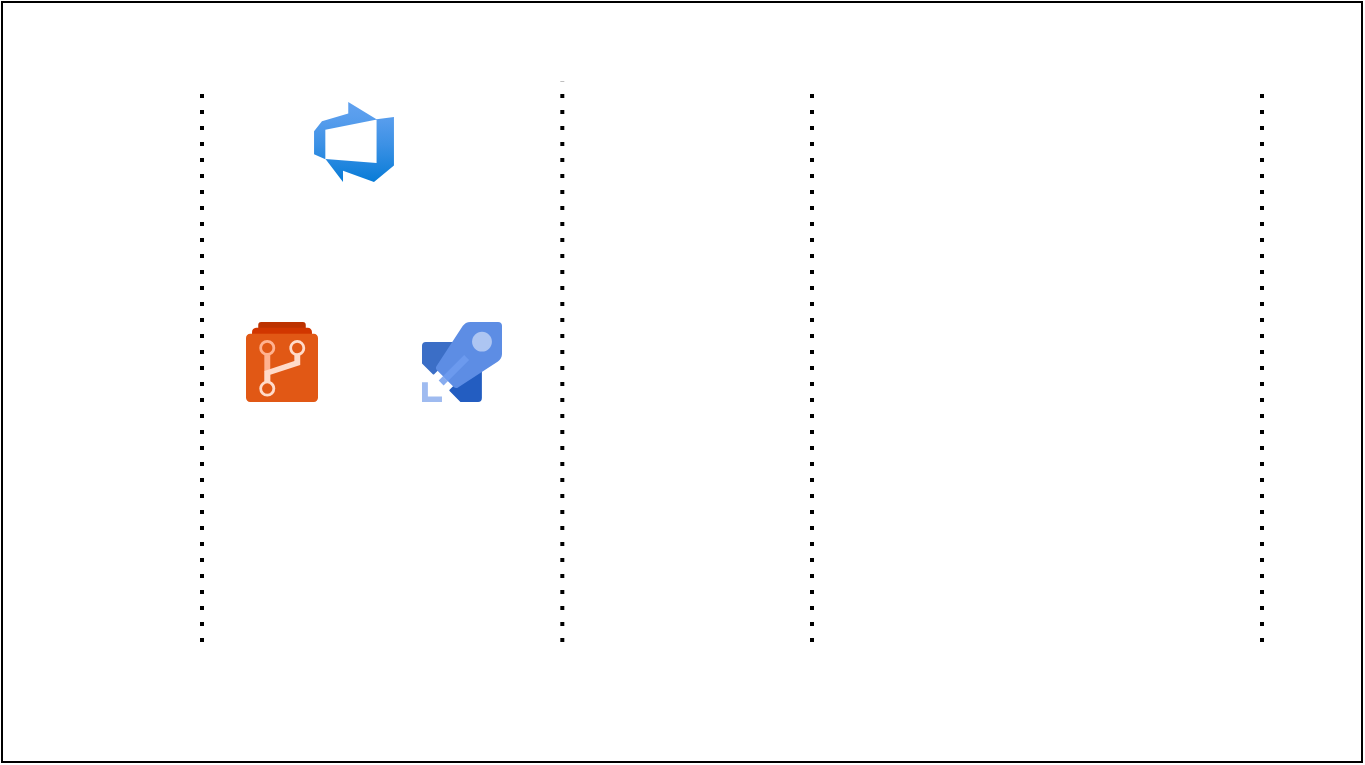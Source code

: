 <mxfile version="20.2.3" type="github">
  <diagram id="rv_bIfIGctGdZCxkuhKS" name="Page-1">
    <mxGraphModel dx="782" dy="505" grid="1" gridSize="10" guides="1" tooltips="1" connect="1" arrows="1" fold="1" page="1" pageScale="1" pageWidth="850" pageHeight="1100" math="0" shadow="0">
      <root>
        <mxCell id="0" />
        <mxCell id="1" parent="0" />
        <mxCell id="C2Q-8VVMkYbDdSjRPwy8-1" value="" style="rounded=0;whiteSpace=wrap;html=1;" vertex="1" parent="1">
          <mxGeometry x="20" y="250" width="680" height="380" as="geometry" />
        </mxCell>
        <mxCell id="C2Q-8VVMkYbDdSjRPwy8-3" value="" style="shape=image;html=1;verticalAlign=top;verticalLabelPosition=bottom;labelBackgroundColor=#ffffff;imageAspect=0;aspect=fixed;image=https://cdn0.iconfinder.com/data/icons/logos-microsoft-office-365/128/Microsoft_Office-10-128.png" vertex="1" parent="1">
          <mxGeometry x="50" y="410" width="40" height="40" as="geometry" />
        </mxCell>
        <mxCell id="C2Q-8VVMkYbDdSjRPwy8-12" value="" style="sketch=0;aspect=fixed;html=1;points=[];align=center;image;fontSize=12;image=img/lib/mscae/Azure_Repos.svg;" vertex="1" parent="1">
          <mxGeometry x="142" y="410" width="36" height="40" as="geometry" />
        </mxCell>
        <mxCell id="C2Q-8VVMkYbDdSjRPwy8-14" value="" style="sketch=0;aspect=fixed;html=1;points=[];align=center;image;fontSize=12;image=img/lib/mscae/Azure_Pipelines.svg;" vertex="1" parent="1">
          <mxGeometry x="230" y="410" width="40" height="40" as="geometry" />
        </mxCell>
        <mxCell id="C2Q-8VVMkYbDdSjRPwy8-15" value="" style="aspect=fixed;html=1;points=[];align=center;image;fontSize=12;image=img/lib/azure2/devops/Azure_DevOps.svg;" vertex="1" parent="1">
          <mxGeometry x="176" y="300" width="40" height="40" as="geometry" />
        </mxCell>
        <mxCell id="C2Q-8VVMkYbDdSjRPwy8-17" value="" style="endArrow=none;dashed=1;html=1;dashPattern=1 3;strokeWidth=2;rounded=0;entryX=0.412;entryY=0.105;entryDx=0;entryDy=0;entryPerimeter=0;exitX=0.412;exitY=0.842;exitDx=0;exitDy=0;exitPerimeter=0;" edge="1" parent="1" source="C2Q-8VVMkYbDdSjRPwy8-1" target="C2Q-8VVMkYbDdSjRPwy8-1">
          <mxGeometry width="50" height="50" relative="1" as="geometry">
            <mxPoint x="350" y="480" as="sourcePoint" />
            <mxPoint x="400" y="430" as="targetPoint" />
          </mxGeometry>
        </mxCell>
        <mxCell id="C2Q-8VVMkYbDdSjRPwy8-18" value="" style="endArrow=none;dashed=1;html=1;dashPattern=1 3;strokeWidth=2;rounded=0;entryX=0.412;entryY=0.105;entryDx=0;entryDy=0;entryPerimeter=0;exitX=0.412;exitY=0.842;exitDx=0;exitDy=0;exitPerimeter=0;" edge="1" parent="1">
          <mxGeometry width="50" height="50" relative="1" as="geometry">
            <mxPoint x="120.0" y="570.03" as="sourcePoint" />
            <mxPoint x="120.0" y="289.97" as="targetPoint" />
          </mxGeometry>
        </mxCell>
        <mxCell id="C2Q-8VVMkYbDdSjRPwy8-19" value="" style="endArrow=none;dashed=1;html=1;dashPattern=1 3;strokeWidth=2;rounded=0;entryX=0.412;entryY=0.105;entryDx=0;entryDy=0;entryPerimeter=0;exitX=0.412;exitY=0.842;exitDx=0;exitDy=0;exitPerimeter=0;" edge="1" parent="1">
          <mxGeometry width="50" height="50" relative="1" as="geometry">
            <mxPoint x="425.0" y="570.03" as="sourcePoint" />
            <mxPoint x="425.0" y="289.97" as="targetPoint" />
          </mxGeometry>
        </mxCell>
        <mxCell id="C2Q-8VVMkYbDdSjRPwy8-20" value="" style="endArrow=none;dashed=1;html=1;dashPattern=1 3;strokeWidth=2;rounded=0;entryX=0.412;entryY=0.105;entryDx=0;entryDy=0;entryPerimeter=0;exitX=0.412;exitY=0.842;exitDx=0;exitDy=0;exitPerimeter=0;" edge="1" parent="1">
          <mxGeometry width="50" height="50" relative="1" as="geometry">
            <mxPoint x="650.0" y="570.03" as="sourcePoint" />
            <mxPoint x="650.0" y="289.97" as="targetPoint" />
          </mxGeometry>
        </mxCell>
      </root>
    </mxGraphModel>
  </diagram>
</mxfile>
